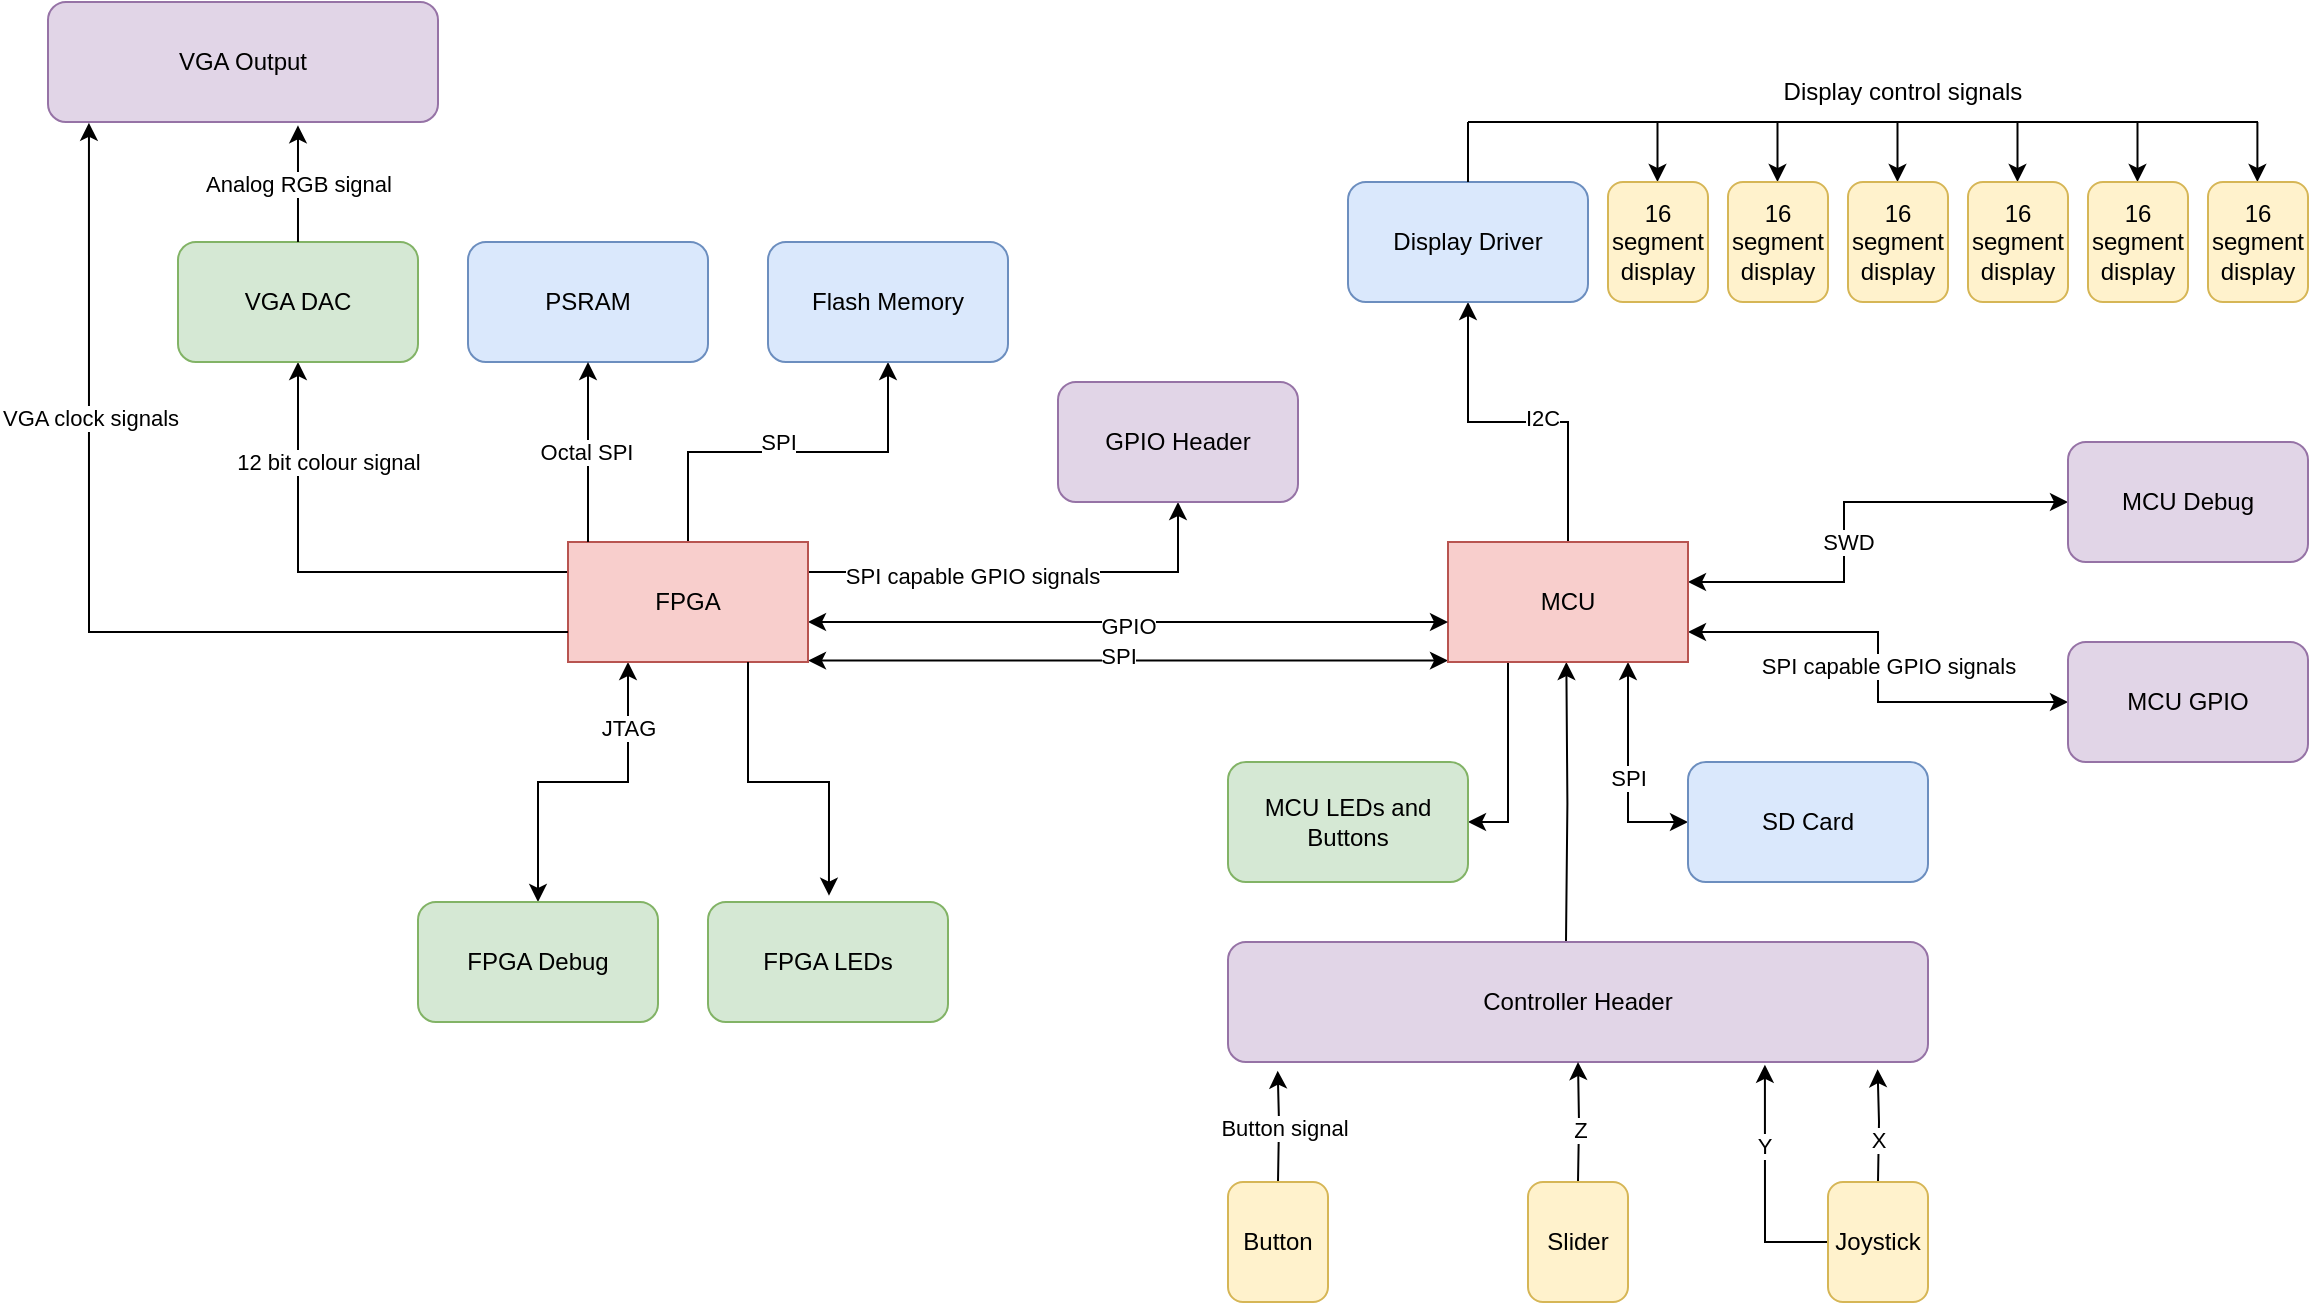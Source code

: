 <mxfile version="24.8.6">
  <diagram name="Page-1" id="dK4UOKXj8se_VW2nIS-f">
    <mxGraphModel dx="2257" dy="2005" grid="1" gridSize="10" guides="1" tooltips="1" connect="1" arrows="1" fold="1" page="1" pageScale="1" pageWidth="850" pageHeight="1100" math="0" shadow="0">
      <root>
        <mxCell id="0" />
        <mxCell id="1" parent="0" />
        <mxCell id="7Yh6D1ucSm9buxZHoczs-38" style="edgeStyle=orthogonalEdgeStyle;rounded=0;orthogonalLoop=1;jettySize=auto;html=1;exitX=0;exitY=0.75;exitDx=0;exitDy=0;endArrow=classic;endFill=1;startArrow=classic;startFill=1;entryX=1;entryY=0.75;entryDx=0;entryDy=0;" edge="1" parent="1">
          <mxGeometry relative="1" as="geometry">
            <mxPoint x="240.0" y="279.31" as="targetPoint" />
            <mxPoint x="560.0" y="279.31" as="sourcePoint" />
          </mxGeometry>
        </mxCell>
        <mxCell id="7Yh6D1ucSm9buxZHoczs-47" value="SPI" style="edgeLabel;html=1;align=center;verticalAlign=middle;resizable=0;points=[];" vertex="1" connectable="0" parent="7Yh6D1ucSm9buxZHoczs-38">
          <mxGeometry x="0.031" y="-3" relative="1" as="geometry">
            <mxPoint as="offset" />
          </mxGeometry>
        </mxCell>
        <mxCell id="7Yh6D1ucSm9buxZHoczs-52" style="edgeStyle=orthogonalEdgeStyle;rounded=0;orthogonalLoop=1;jettySize=auto;html=1;entryX=0;entryY=0.5;entryDx=0;entryDy=0;startArrow=classic;startFill=1;" edge="1" parent="1" source="7Yh6D1ucSm9buxZHoczs-36" target="7Yh6D1ucSm9buxZHoczs-51">
          <mxGeometry relative="1" as="geometry">
            <Array as="points">
              <mxPoint x="650" y="360" />
            </Array>
          </mxGeometry>
        </mxCell>
        <mxCell id="7Yh6D1ucSm9buxZHoczs-53" value="SPI" style="edgeLabel;html=1;align=center;verticalAlign=middle;resizable=0;points=[];" vertex="1" connectable="0" parent="7Yh6D1ucSm9buxZHoczs-52">
          <mxGeometry x="-0.366" y="2" relative="1" as="geometry">
            <mxPoint x="-2" y="23" as="offset" />
          </mxGeometry>
        </mxCell>
        <mxCell id="7Yh6D1ucSm9buxZHoczs-55" style="edgeStyle=orthogonalEdgeStyle;rounded=0;orthogonalLoop=1;jettySize=auto;html=1;entryX=0.5;entryY=1;entryDx=0;entryDy=0;" edge="1" parent="1" source="7Yh6D1ucSm9buxZHoczs-36" target="7Yh6D1ucSm9buxZHoczs-54">
          <mxGeometry relative="1" as="geometry" />
        </mxCell>
        <mxCell id="7Yh6D1ucSm9buxZHoczs-56" value="&lt;div&gt;I2C&lt;/div&gt;" style="edgeLabel;html=1;align=center;verticalAlign=middle;resizable=0;points=[];" vertex="1" connectable="0" parent="7Yh6D1ucSm9buxZHoczs-55">
          <mxGeometry x="-0.137" y="-2" relative="1" as="geometry">
            <mxPoint as="offset" />
          </mxGeometry>
        </mxCell>
        <mxCell id="7Yh6D1ucSm9buxZHoczs-86" style="edgeStyle=orthogonalEdgeStyle;rounded=0;orthogonalLoop=1;jettySize=auto;html=1;entryX=0;entryY=0.5;entryDx=0;entryDy=0;startArrow=classic;startFill=1;" edge="1" parent="1" source="7Yh6D1ucSm9buxZHoczs-36" target="7Yh6D1ucSm9buxZHoczs-85">
          <mxGeometry relative="1" as="geometry">
            <Array as="points">
              <mxPoint x="758" y="240" />
              <mxPoint x="758" y="200" />
            </Array>
          </mxGeometry>
        </mxCell>
        <mxCell id="7Yh6D1ucSm9buxZHoczs-87" value="SWD" style="edgeLabel;html=1;align=center;verticalAlign=middle;resizable=0;points=[];" vertex="1" connectable="0" parent="7Yh6D1ucSm9buxZHoczs-86">
          <mxGeometry x="0.005" y="-2" relative="1" as="geometry">
            <mxPoint y="17" as="offset" />
          </mxGeometry>
        </mxCell>
        <mxCell id="7Yh6D1ucSm9buxZHoczs-89" style="edgeStyle=orthogonalEdgeStyle;rounded=0;orthogonalLoop=1;jettySize=auto;html=1;exitX=0.25;exitY=1;exitDx=0;exitDy=0;entryX=1;entryY=0.5;entryDx=0;entryDy=0;" edge="1" parent="1" source="7Yh6D1ucSm9buxZHoczs-36" target="7Yh6D1ucSm9buxZHoczs-88">
          <mxGeometry relative="1" as="geometry" />
        </mxCell>
        <mxCell id="7Yh6D1ucSm9buxZHoczs-95" style="edgeStyle=orthogonalEdgeStyle;rounded=0;orthogonalLoop=1;jettySize=auto;html=1;startArrow=classic;startFill=1;endArrow=none;endFill=0;" edge="1" parent="1">
          <mxGeometry relative="1" as="geometry">
            <mxPoint x="619" y="420" as="targetPoint" />
            <mxPoint x="619.173" y="280" as="sourcePoint" />
          </mxGeometry>
        </mxCell>
        <mxCell id="7Yh6D1ucSm9buxZHoczs-184" style="edgeStyle=orthogonalEdgeStyle;rounded=0;orthogonalLoop=1;jettySize=auto;html=1;exitX=1;exitY=0.75;exitDx=0;exitDy=0;entryX=0;entryY=0.5;entryDx=0;entryDy=0;startArrow=classic;startFill=1;" edge="1" parent="1" source="7Yh6D1ucSm9buxZHoczs-36" target="7Yh6D1ucSm9buxZHoczs-183">
          <mxGeometry relative="1" as="geometry" />
        </mxCell>
        <mxCell id="7Yh6D1ucSm9buxZHoczs-185" value="SPI capable GPIO signals" style="edgeLabel;html=1;align=center;verticalAlign=middle;resizable=0;points=[];" vertex="1" connectable="0" parent="7Yh6D1ucSm9buxZHoczs-184">
          <mxGeometry x="-0.003" y="5" relative="1" as="geometry">
            <mxPoint as="offset" />
          </mxGeometry>
        </mxCell>
        <mxCell id="7Yh6D1ucSm9buxZHoczs-36" value="MCU" style="rounded=0;whiteSpace=wrap;html=1;fillColor=#f8cecc;strokeColor=#b85450;" vertex="1" parent="1">
          <mxGeometry x="560" y="220" width="120" height="60" as="geometry" />
        </mxCell>
        <mxCell id="7Yh6D1ucSm9buxZHoczs-51" value="SD Card" style="rounded=1;whiteSpace=wrap;html=1;fillColor=#dae8fc;strokeColor=#6c8ebf;" vertex="1" parent="1">
          <mxGeometry x="680" y="330" width="120" height="60" as="geometry" />
        </mxCell>
        <mxCell id="7Yh6D1ucSm9buxZHoczs-54" value="&lt;div&gt;Display Driver&lt;br&gt;&lt;/div&gt;" style="rounded=1;whiteSpace=wrap;html=1;fillColor=#dae8fc;strokeColor=#6c8ebf;" vertex="1" parent="1">
          <mxGeometry x="510" y="40" width="120" height="60" as="geometry" />
        </mxCell>
        <mxCell id="7Yh6D1ucSm9buxZHoczs-144" style="edgeStyle=orthogonalEdgeStyle;rounded=0;orthogonalLoop=1;jettySize=auto;html=1;exitX=1;exitY=0.25;exitDx=0;exitDy=0;entryX=0;entryY=0.25;entryDx=0;entryDy=0;startArrow=classic;startFill=1;" edge="1" parent="1">
          <mxGeometry relative="1" as="geometry">
            <mxPoint x="240.0" y="260" as="sourcePoint" />
            <mxPoint x="560.0" y="260" as="targetPoint" />
          </mxGeometry>
        </mxCell>
        <mxCell id="7Yh6D1ucSm9buxZHoczs-145" value="GPIO" style="edgeLabel;html=1;align=center;verticalAlign=middle;resizable=0;points=[];" vertex="1" connectable="0" parent="7Yh6D1ucSm9buxZHoczs-144">
          <mxGeometry x="-0.096" y="-2" relative="1" as="geometry">
            <mxPoint x="15" as="offset" />
          </mxGeometry>
        </mxCell>
        <mxCell id="7Yh6D1ucSm9buxZHoczs-163" style="edgeStyle=orthogonalEdgeStyle;rounded=0;orthogonalLoop=1;jettySize=auto;html=1;exitX=0;exitY=0.25;exitDx=0;exitDy=0;entryX=0.5;entryY=1;entryDx=0;entryDy=0;" edge="1" parent="1" source="7Yh6D1ucSm9buxZHoczs-1" target="7Yh6D1ucSm9buxZHoczs-159">
          <mxGeometry relative="1" as="geometry" />
        </mxCell>
        <mxCell id="7Yh6D1ucSm9buxZHoczs-171" style="edgeStyle=orthogonalEdgeStyle;rounded=0;orthogonalLoop=1;jettySize=auto;html=1;exitX=0.5;exitY=0;exitDx=0;exitDy=0;entryX=0.5;entryY=1;entryDx=0;entryDy=0;" edge="1" parent="1" source="7Yh6D1ucSm9buxZHoczs-1" target="7Yh6D1ucSm9buxZHoczs-129">
          <mxGeometry relative="1" as="geometry" />
        </mxCell>
        <mxCell id="7Yh6D1ucSm9buxZHoczs-172" value="SPI" style="edgeLabel;html=1;align=center;verticalAlign=middle;resizable=0;points=[];" vertex="1" connectable="0" parent="7Yh6D1ucSm9buxZHoczs-171">
          <mxGeometry x="-0.109" y="-4" relative="1" as="geometry">
            <mxPoint x="5" y="-9" as="offset" />
          </mxGeometry>
        </mxCell>
        <mxCell id="7Yh6D1ucSm9buxZHoczs-176" style="edgeStyle=orthogonalEdgeStyle;rounded=0;orthogonalLoop=1;jettySize=auto;html=1;exitX=1;exitY=0.25;exitDx=0;exitDy=0;" edge="1" parent="1" source="7Yh6D1ucSm9buxZHoczs-1" target="7Yh6D1ucSm9buxZHoczs-151">
          <mxGeometry relative="1" as="geometry" />
        </mxCell>
        <mxCell id="7Yh6D1ucSm9buxZHoczs-177" value="SPI capable GPIO signals" style="edgeLabel;html=1;align=center;verticalAlign=middle;resizable=0;points=[];" vertex="1" connectable="0" parent="7Yh6D1ucSm9buxZHoczs-176">
          <mxGeometry x="-0.258" y="-2" relative="1" as="geometry">
            <mxPoint as="offset" />
          </mxGeometry>
        </mxCell>
        <mxCell id="7Yh6D1ucSm9buxZHoczs-181" style="edgeStyle=orthogonalEdgeStyle;rounded=0;orthogonalLoop=1;jettySize=auto;html=1;exitX=0.25;exitY=1;exitDx=0;exitDy=0;entryX=0.5;entryY=0;entryDx=0;entryDy=0;startArrow=classic;startFill=1;" edge="1" parent="1" source="7Yh6D1ucSm9buxZHoczs-1" target="7Yh6D1ucSm9buxZHoczs-179">
          <mxGeometry relative="1" as="geometry" />
        </mxCell>
        <mxCell id="7Yh6D1ucSm9buxZHoczs-182" value="JTAG" style="edgeLabel;html=1;align=center;verticalAlign=middle;resizable=0;points=[];" vertex="1" connectable="0" parent="7Yh6D1ucSm9buxZHoczs-181">
          <mxGeometry x="-0.607" relative="1" as="geometry">
            <mxPoint as="offset" />
          </mxGeometry>
        </mxCell>
        <mxCell id="7Yh6D1ucSm9buxZHoczs-1" value="FPGA" style="rounded=0;whiteSpace=wrap;html=1;fillColor=#f8cecc;strokeColor=#b85450;" vertex="1" parent="1">
          <mxGeometry x="120" y="220" width="120" height="60" as="geometry" />
        </mxCell>
        <mxCell id="7Yh6D1ucSm9buxZHoczs-29" value="FPGA LEDs" style="rounded=1;whiteSpace=wrap;html=1;fillColor=#d5e8d4;strokeColor=#82b366;" vertex="1" parent="1">
          <mxGeometry x="190" y="400" width="120" height="60" as="geometry" />
        </mxCell>
        <mxCell id="7Yh6D1ucSm9buxZHoczs-75" value="" style="endArrow=none;html=1;rounded=0;targetPerimeterSpacing=63;endSize=17;" edge="1" parent="1">
          <mxGeometry width="50" height="50" relative="1" as="geometry">
            <mxPoint x="570" y="10" as="sourcePoint" />
            <mxPoint x="965" y="10" as="targetPoint" />
          </mxGeometry>
        </mxCell>
        <mxCell id="7Yh6D1ucSm9buxZHoczs-76" value="" style="endArrow=none;html=1;rounded=0;" edge="1" parent="1">
          <mxGeometry width="50" height="50" relative="1" as="geometry">
            <mxPoint x="570" y="40" as="sourcePoint" />
            <mxPoint x="570" y="10" as="targetPoint" />
          </mxGeometry>
        </mxCell>
        <mxCell id="7Yh6D1ucSm9buxZHoczs-77" value="" style="endArrow=classic;html=1;rounded=0;" edge="1" parent="1">
          <mxGeometry width="50" height="50" relative="1" as="geometry">
            <mxPoint x="964.7" y="10" as="sourcePoint" />
            <mxPoint x="964.7" y="40" as="targetPoint" />
          </mxGeometry>
        </mxCell>
        <mxCell id="7Yh6D1ucSm9buxZHoczs-79" value="" style="endArrow=classic;html=1;rounded=0;" edge="1" parent="1">
          <mxGeometry width="50" height="50" relative="1" as="geometry">
            <mxPoint x="904.75" y="10" as="sourcePoint" />
            <mxPoint x="904.75" y="40" as="targetPoint" />
          </mxGeometry>
        </mxCell>
        <mxCell id="7Yh6D1ucSm9buxZHoczs-80" value="" style="endArrow=classic;html=1;rounded=0;" edge="1" parent="1">
          <mxGeometry width="50" height="50" relative="1" as="geometry">
            <mxPoint x="844.75" y="10" as="sourcePoint" />
            <mxPoint x="844.75" y="40" as="targetPoint" />
          </mxGeometry>
        </mxCell>
        <mxCell id="7Yh6D1ucSm9buxZHoczs-81" value="" style="endArrow=classic;html=1;rounded=0;" edge="1" parent="1">
          <mxGeometry width="50" height="50" relative="1" as="geometry">
            <mxPoint x="784.75" y="10" as="sourcePoint" />
            <mxPoint x="784.75" y="40" as="targetPoint" />
          </mxGeometry>
        </mxCell>
        <mxCell id="7Yh6D1ucSm9buxZHoczs-82" value="" style="endArrow=classic;html=1;rounded=0;" edge="1" parent="1">
          <mxGeometry width="50" height="50" relative="1" as="geometry">
            <mxPoint x="724.75" y="10" as="sourcePoint" />
            <mxPoint x="724.75" y="40" as="targetPoint" />
          </mxGeometry>
        </mxCell>
        <mxCell id="7Yh6D1ucSm9buxZHoczs-83" value="" style="endArrow=classic;html=1;rounded=0;" edge="1" parent="1">
          <mxGeometry width="50" height="50" relative="1" as="geometry">
            <mxPoint x="664.75" y="10" as="sourcePoint" />
            <mxPoint x="664.75" y="40" as="targetPoint" />
          </mxGeometry>
        </mxCell>
        <mxCell id="7Yh6D1ucSm9buxZHoczs-84" value="Display control signals" style="text;html=1;align=center;verticalAlign=middle;whiteSpace=wrap;rounded=0;" vertex="1" parent="1">
          <mxGeometry x="705" y="-20" width="165" height="30" as="geometry" />
        </mxCell>
        <mxCell id="7Yh6D1ucSm9buxZHoczs-85" value="MCU Debug" style="rounded=1;whiteSpace=wrap;html=1;fillColor=#e1d5e7;strokeColor=#9673a6;" vertex="1" parent="1">
          <mxGeometry x="870" y="170" width="120" height="60" as="geometry" />
        </mxCell>
        <mxCell id="7Yh6D1ucSm9buxZHoczs-88" value="MCU LEDs and Buttons" style="rounded=1;whiteSpace=wrap;html=1;fillColor=#d5e8d4;strokeColor=#82b366;" vertex="1" parent="1">
          <mxGeometry x="450" y="330" width="120" height="60" as="geometry" />
        </mxCell>
        <mxCell id="7Yh6D1ucSm9buxZHoczs-96" value="Controller Header" style="rounded=1;whiteSpace=wrap;html=1;fillColor=#e1d5e7;strokeColor=#9673a6;" vertex="1" parent="1">
          <mxGeometry x="450" y="420" width="350" height="60" as="geometry" />
        </mxCell>
        <mxCell id="7Yh6D1ucSm9buxZHoczs-106" style="edgeStyle=orthogonalEdgeStyle;rounded=0;orthogonalLoop=1;jettySize=auto;html=1;entryX=0.767;entryY=1.023;entryDx=0;entryDy=0;entryPerimeter=0;" edge="1" parent="1" target="7Yh6D1ucSm9buxZHoczs-96">
          <mxGeometry relative="1" as="geometry">
            <mxPoint x="720" y="490" as="targetPoint" />
            <mxPoint x="750" y="570" as="sourcePoint" />
            <Array as="points">
              <mxPoint x="718" y="570" />
            </Array>
          </mxGeometry>
        </mxCell>
        <mxCell id="7Yh6D1ucSm9buxZHoczs-107" value="&lt;div&gt;Y&lt;/div&gt;" style="edgeLabel;html=1;align=center;verticalAlign=middle;resizable=0;points=[];" vertex="1" connectable="0" parent="7Yh6D1ucSm9buxZHoczs-106">
          <mxGeometry x="0.322" y="1" relative="1" as="geometry">
            <mxPoint as="offset" />
          </mxGeometry>
        </mxCell>
        <mxCell id="7Yh6D1ucSm9buxZHoczs-108" style="edgeStyle=orthogonalEdgeStyle;rounded=0;orthogonalLoop=1;jettySize=auto;html=1;entryX=0.5;entryY=1;entryDx=0;entryDy=0;" edge="1" parent="1" target="7Yh6D1ucSm9buxZHoczs-96">
          <mxGeometry relative="1" as="geometry">
            <mxPoint x="625" y="540" as="sourcePoint" />
          </mxGeometry>
        </mxCell>
        <mxCell id="7Yh6D1ucSm9buxZHoczs-109" value="Z" style="edgeLabel;html=1;align=center;verticalAlign=middle;resizable=0;points=[];" vertex="1" connectable="0" parent="7Yh6D1ucSm9buxZHoczs-108">
          <mxGeometry x="-0.132" y="-2" relative="1" as="geometry">
            <mxPoint x="-2" as="offset" />
          </mxGeometry>
        </mxCell>
        <mxCell id="7Yh6D1ucSm9buxZHoczs-103" style="edgeStyle=orthogonalEdgeStyle;rounded=0;orthogonalLoop=1;jettySize=auto;html=1;entryX=0.928;entryY=1.06;entryDx=0;entryDy=0;entryPerimeter=0;" edge="1" parent="1" target="7Yh6D1ucSm9buxZHoczs-96">
          <mxGeometry relative="1" as="geometry">
            <mxPoint x="775" y="540" as="sourcePoint" />
          </mxGeometry>
        </mxCell>
        <mxCell id="7Yh6D1ucSm9buxZHoczs-104" value="X" style="edgeLabel;html=1;align=center;verticalAlign=middle;resizable=0;points=[];" vertex="1" connectable="0" parent="7Yh6D1ucSm9buxZHoczs-103">
          <mxGeometry x="0.252" y="-1" relative="1" as="geometry">
            <mxPoint x="-1" y="14" as="offset" />
          </mxGeometry>
        </mxCell>
        <mxCell id="7Yh6D1ucSm9buxZHoczs-110" style="edgeStyle=orthogonalEdgeStyle;rounded=0;orthogonalLoop=1;jettySize=auto;html=1;entryX=0.071;entryY=1.072;entryDx=0;entryDy=0;entryPerimeter=0;" edge="1" parent="1" target="7Yh6D1ucSm9buxZHoczs-96">
          <mxGeometry relative="1" as="geometry">
            <mxPoint x="475" y="540" as="sourcePoint" />
          </mxGeometry>
        </mxCell>
        <mxCell id="7Yh6D1ucSm9buxZHoczs-111" value="Button signal" style="edgeLabel;html=1;align=center;verticalAlign=middle;resizable=0;points=[];" vertex="1" connectable="0" parent="7Yh6D1ucSm9buxZHoczs-110">
          <mxGeometry x="-0.093" y="-2" relative="1" as="geometry">
            <mxPoint y="-2" as="offset" />
          </mxGeometry>
        </mxCell>
        <mxCell id="7Yh6D1ucSm9buxZHoczs-112" value="&lt;div&gt;Button&lt;/div&gt;" style="rounded=1;whiteSpace=wrap;html=1;fillColor=#fff2cc;strokeColor=#d6b656;" vertex="1" parent="1">
          <mxGeometry x="450" y="540" width="50" height="60" as="geometry" />
        </mxCell>
        <mxCell id="7Yh6D1ucSm9buxZHoczs-113" value="Slider" style="rounded=1;whiteSpace=wrap;html=1;fillColor=#fff2cc;strokeColor=#d6b656;" vertex="1" parent="1">
          <mxGeometry x="600" y="540" width="50" height="60" as="geometry" />
        </mxCell>
        <mxCell id="7Yh6D1ucSm9buxZHoczs-114" value="&lt;div&gt;Joystick&lt;/div&gt;" style="rounded=1;whiteSpace=wrap;html=1;fillColor=#fff2cc;strokeColor=#d6b656;" vertex="1" parent="1">
          <mxGeometry x="750" y="540" width="50" height="60" as="geometry" />
        </mxCell>
        <mxCell id="7Yh6D1ucSm9buxZHoczs-115" value="&lt;div&gt;16 segment display&lt;/div&gt;" style="rounded=1;whiteSpace=wrap;html=1;fillColor=#fff2cc;strokeColor=#d6b656;" vertex="1" parent="1">
          <mxGeometry x="640" y="40" width="50" height="60" as="geometry" />
        </mxCell>
        <mxCell id="7Yh6D1ucSm9buxZHoczs-116" value="&lt;div&gt;16 segment display&lt;/div&gt;" style="rounded=1;whiteSpace=wrap;html=1;fillColor=#fff2cc;strokeColor=#d6b656;" vertex="1" parent="1">
          <mxGeometry x="700" y="40" width="50" height="60" as="geometry" />
        </mxCell>
        <mxCell id="7Yh6D1ucSm9buxZHoczs-117" value="&lt;div&gt;16 segment display&lt;/div&gt;" style="rounded=1;whiteSpace=wrap;html=1;fillColor=#fff2cc;strokeColor=#d6b656;" vertex="1" parent="1">
          <mxGeometry x="760" y="40" width="50" height="60" as="geometry" />
        </mxCell>
        <mxCell id="7Yh6D1ucSm9buxZHoczs-118" value="&lt;div&gt;16 segment display&lt;/div&gt;" style="rounded=1;whiteSpace=wrap;html=1;fillColor=#fff2cc;strokeColor=#d6b656;" vertex="1" parent="1">
          <mxGeometry x="820" y="40" width="50" height="60" as="geometry" />
        </mxCell>
        <mxCell id="7Yh6D1ucSm9buxZHoczs-119" value="&lt;div&gt;16 segment display&lt;/div&gt;" style="rounded=1;whiteSpace=wrap;html=1;fillColor=#fff2cc;strokeColor=#d6b656;" vertex="1" parent="1">
          <mxGeometry x="880" y="40" width="50" height="60" as="geometry" />
        </mxCell>
        <mxCell id="7Yh6D1ucSm9buxZHoczs-120" value="&lt;div&gt;16 segment display&lt;/div&gt;" style="rounded=1;whiteSpace=wrap;html=1;fillColor=#fff2cc;strokeColor=#d6b656;" vertex="1" parent="1">
          <mxGeometry x="940" y="40" width="50" height="60" as="geometry" />
        </mxCell>
        <mxCell id="7Yh6D1ucSm9buxZHoczs-129" value="Flash Memory" style="rounded=1;whiteSpace=wrap;html=1;fillColor=#dae8fc;strokeColor=#6c8ebf;" vertex="1" parent="1">
          <mxGeometry x="220" y="70" width="120" height="60" as="geometry" />
        </mxCell>
        <mxCell id="7Yh6D1ucSm9buxZHoczs-151" value="GPIO Header" style="rounded=1;whiteSpace=wrap;html=1;fillColor=#e1d5e7;strokeColor=#9673a6;" vertex="1" parent="1">
          <mxGeometry x="365" y="140" width="120" height="60" as="geometry" />
        </mxCell>
        <mxCell id="7Yh6D1ucSm9buxZHoczs-152" value="PSRAM" style="rounded=1;whiteSpace=wrap;html=1;fillColor=#dae8fc;strokeColor=#6c8ebf;" vertex="1" parent="1">
          <mxGeometry x="70" y="70" width="120" height="60" as="geometry" />
        </mxCell>
        <mxCell id="7Yh6D1ucSm9buxZHoczs-157" value="12 bit colour signal" style="edgeLabel;html=1;align=center;verticalAlign=middle;resizable=0;points=[];rotation=0;" vertex="1" connectable="0" parent="1">
          <mxGeometry x="0.003" y="179.533" as="geometry" />
        </mxCell>
        <mxCell id="7Yh6D1ucSm9buxZHoczs-159" value="VGA DAC" style="rounded=1;whiteSpace=wrap;html=1;fillColor=#d5e8d4;strokeColor=#82b366;rotation=0;" vertex="1" parent="1">
          <mxGeometry x="-75" y="70" width="120" height="60" as="geometry" />
        </mxCell>
        <mxCell id="7Yh6D1ucSm9buxZHoczs-160" value="VGA Output" style="rounded=1;whiteSpace=wrap;html=1;fillColor=#e1d5e7;strokeColor=#9673a6;rotation=0;" vertex="1" parent="1">
          <mxGeometry x="-140" y="-50" width="195" height="60" as="geometry" />
        </mxCell>
        <mxCell id="7Yh6D1ucSm9buxZHoczs-161" style="edgeStyle=orthogonalEdgeStyle;rounded=0;orthogonalLoop=1;jettySize=auto;html=1;exitX=0.5;exitY=0;exitDx=0;exitDy=0;entryX=0.641;entryY=1.028;entryDx=0;entryDy=0;entryPerimeter=0;" edge="1" parent="1" source="7Yh6D1ucSm9buxZHoczs-159" target="7Yh6D1ucSm9buxZHoczs-160">
          <mxGeometry relative="1" as="geometry">
            <mxPoint x="-25" y="20" as="targetPoint" />
            <mxPoint x="-5" y="60" as="sourcePoint" />
          </mxGeometry>
        </mxCell>
        <mxCell id="7Yh6D1ucSm9buxZHoczs-162" value="Analog RGB signal" style="edgeLabel;html=1;align=center;verticalAlign=middle;resizable=0;points=[];rotation=0;" vertex="1" connectable="0" parent="7Yh6D1ucSm9buxZHoczs-161">
          <mxGeometry x="-0.073" y="2" relative="1" as="geometry">
            <mxPoint x="2" y="-2" as="offset" />
          </mxGeometry>
        </mxCell>
        <mxCell id="7Yh6D1ucSm9buxZHoczs-164" style="edgeStyle=orthogonalEdgeStyle;rounded=0;orthogonalLoop=1;jettySize=auto;html=1;exitX=0;exitY=0.75;exitDx=0;exitDy=0;entryX=0.105;entryY=1.007;entryDx=0;entryDy=0;entryPerimeter=0;" edge="1" parent="1" source="7Yh6D1ucSm9buxZHoczs-1" target="7Yh6D1ucSm9buxZHoczs-160">
          <mxGeometry relative="1" as="geometry" />
        </mxCell>
        <mxCell id="7Yh6D1ucSm9buxZHoczs-165" value="VGA clock signals" style="edgeLabel;html=1;align=center;verticalAlign=middle;resizable=0;points=[];" vertex="1" connectable="0" parent="7Yh6D1ucSm9buxZHoczs-164">
          <mxGeometry x="0.403" relative="1" as="geometry">
            <mxPoint as="offset" />
          </mxGeometry>
        </mxCell>
        <mxCell id="7Yh6D1ucSm9buxZHoczs-173" style="edgeStyle=orthogonalEdgeStyle;rounded=0;orthogonalLoop=1;jettySize=auto;html=1;entryX=0.5;entryY=1;entryDx=0;entryDy=0;" edge="1" parent="1" target="7Yh6D1ucSm9buxZHoczs-152">
          <mxGeometry relative="1" as="geometry">
            <mxPoint x="130" y="220" as="sourcePoint" />
            <mxPoint x="140" y="130" as="targetPoint" />
            <Array as="points">
              <mxPoint x="130" y="220" />
            </Array>
          </mxGeometry>
        </mxCell>
        <mxCell id="7Yh6D1ucSm9buxZHoczs-174" value="Octal SPI" style="edgeLabel;html=1;align=center;verticalAlign=middle;resizable=0;points=[];" vertex="1" connectable="0" parent="7Yh6D1ucSm9buxZHoczs-173">
          <mxGeometry x="-0.005" y="1" relative="1" as="geometry">
            <mxPoint as="offset" />
          </mxGeometry>
        </mxCell>
        <mxCell id="7Yh6D1ucSm9buxZHoczs-179" value="FPGA Debug" style="rounded=1;whiteSpace=wrap;html=1;fillColor=#d5e8d4;strokeColor=#82b366;" vertex="1" parent="1">
          <mxGeometry x="45" y="400" width="120" height="60" as="geometry" />
        </mxCell>
        <mxCell id="7Yh6D1ucSm9buxZHoczs-180" style="edgeStyle=orthogonalEdgeStyle;rounded=0;orthogonalLoop=1;jettySize=auto;html=1;exitX=0.75;exitY=1;exitDx=0;exitDy=0;entryX=0.504;entryY=-0.053;entryDx=0;entryDy=0;entryPerimeter=0;" edge="1" parent="1" source="7Yh6D1ucSm9buxZHoczs-1" target="7Yh6D1ucSm9buxZHoczs-29">
          <mxGeometry relative="1" as="geometry" />
        </mxCell>
        <mxCell id="7Yh6D1ucSm9buxZHoczs-183" value="MCU GPIO" style="rounded=1;whiteSpace=wrap;html=1;fillColor=#e1d5e7;strokeColor=#9673a6;" vertex="1" parent="1">
          <mxGeometry x="870" y="270" width="120" height="60" as="geometry" />
        </mxCell>
      </root>
    </mxGraphModel>
  </diagram>
</mxfile>
